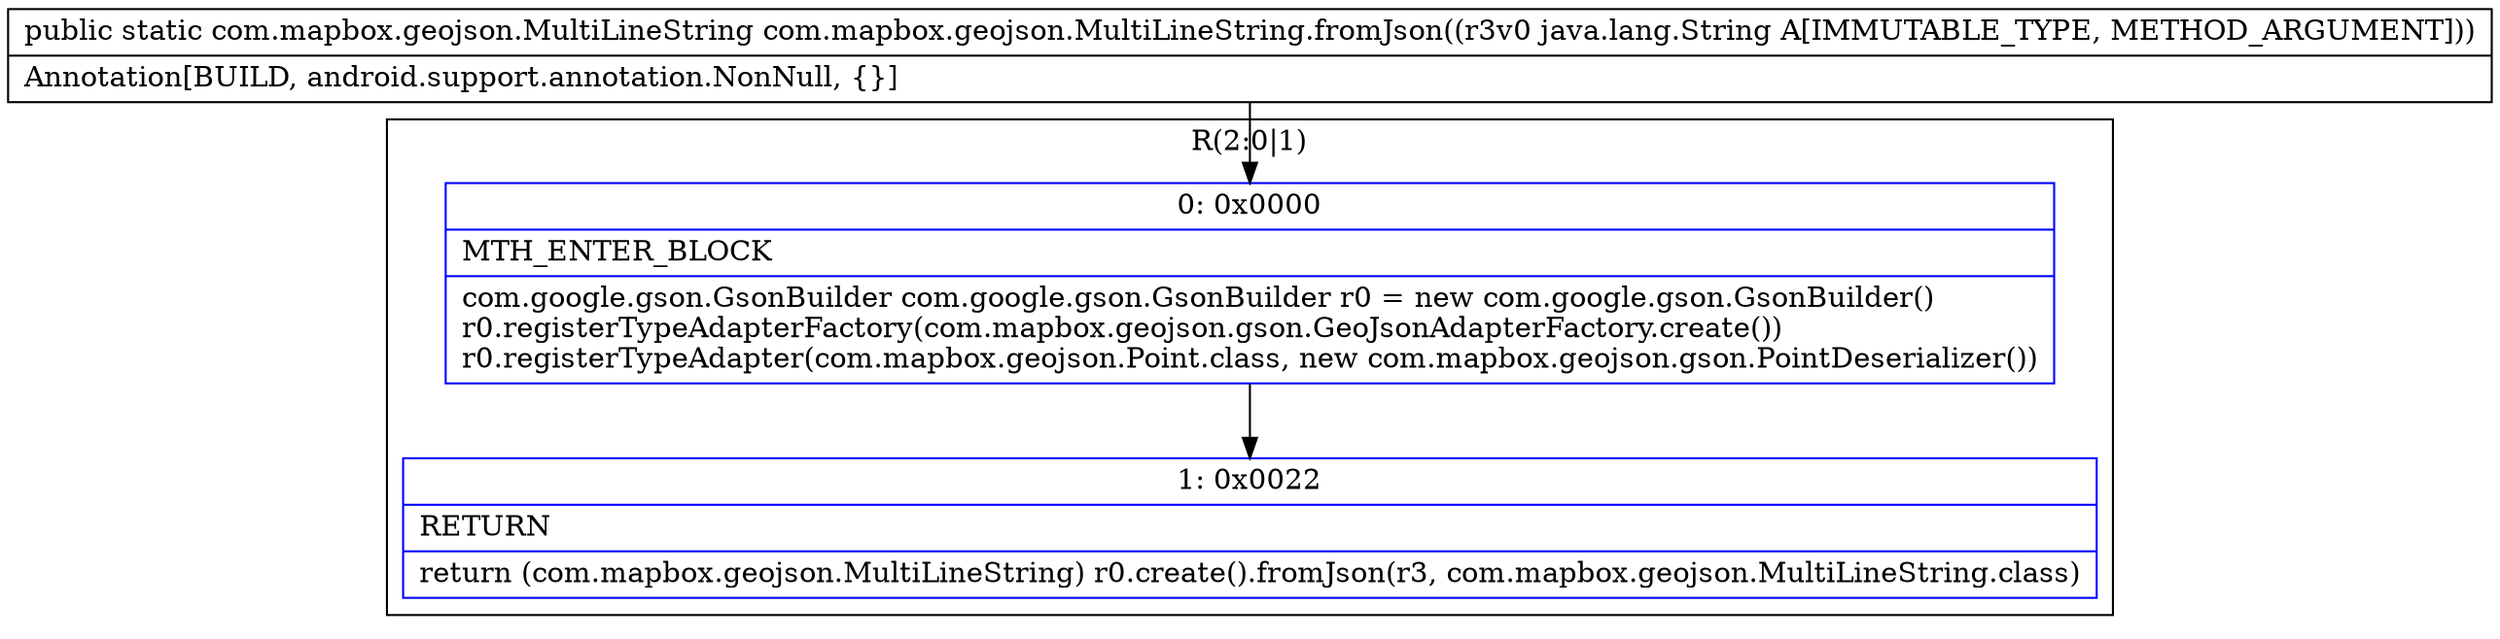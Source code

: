 digraph "CFG forcom.mapbox.geojson.MultiLineString.fromJson(Ljava\/lang\/String;)Lcom\/mapbox\/geojson\/MultiLineString;" {
subgraph cluster_Region_2046974613 {
label = "R(2:0|1)";
node [shape=record,color=blue];
Node_0 [shape=record,label="{0\:\ 0x0000|MTH_ENTER_BLOCK\l|com.google.gson.GsonBuilder com.google.gson.GsonBuilder r0 = new com.google.gson.GsonBuilder()\lr0.registerTypeAdapterFactory(com.mapbox.geojson.gson.GeoJsonAdapterFactory.create())\lr0.registerTypeAdapter(com.mapbox.geojson.Point.class, new com.mapbox.geojson.gson.PointDeserializer())\l}"];
Node_1 [shape=record,label="{1\:\ 0x0022|RETURN\l|return (com.mapbox.geojson.MultiLineString) r0.create().fromJson(r3, com.mapbox.geojson.MultiLineString.class)\l}"];
}
MethodNode[shape=record,label="{public static com.mapbox.geojson.MultiLineString com.mapbox.geojson.MultiLineString.fromJson((r3v0 java.lang.String A[IMMUTABLE_TYPE, METHOD_ARGUMENT]))  | Annotation[BUILD, android.support.annotation.NonNull, \{\}]\l}"];
MethodNode -> Node_0;
Node_0 -> Node_1;
}


